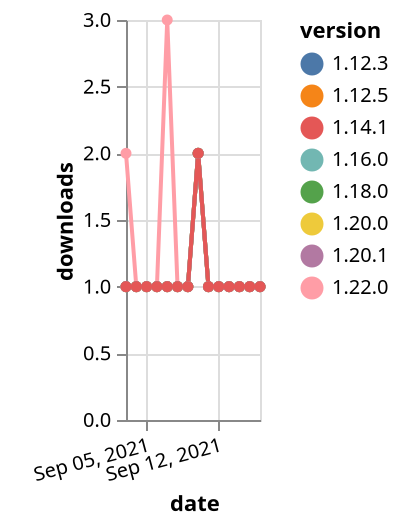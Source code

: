 {"$schema": "https://vega.github.io/schema/vega-lite/v5.json", "description": "A simple bar chart with embedded data.", "data": {"values": [{"date": "2021-09-03", "total": 173, "delta": 1, "version": "1.18.0"}, {"date": "2021-09-04", "total": 174, "delta": 1, "version": "1.18.0"}, {"date": "2021-09-05", "total": 175, "delta": 1, "version": "1.18.0"}, {"date": "2021-09-06", "total": 176, "delta": 1, "version": "1.18.0"}, {"date": "2021-09-07", "total": 177, "delta": 1, "version": "1.18.0"}, {"date": "2021-09-08", "total": 178, "delta": 1, "version": "1.18.0"}, {"date": "2021-09-09", "total": 179, "delta": 1, "version": "1.18.0"}, {"date": "2021-09-10", "total": 181, "delta": 2, "version": "1.18.0"}, {"date": "2021-09-11", "total": 182, "delta": 1, "version": "1.18.0"}, {"date": "2021-09-12", "total": 183, "delta": 1, "version": "1.18.0"}, {"date": "2021-09-13", "total": 184, "delta": 1, "version": "1.18.0"}, {"date": "2021-09-14", "total": 185, "delta": 1, "version": "1.18.0"}, {"date": "2021-09-15", "total": 186, "delta": 1, "version": "1.18.0"}, {"date": "2021-09-16", "total": 187, "delta": 1, "version": "1.18.0"}, {"date": "2021-09-03", "total": 256, "delta": 1, "version": "1.12.5"}, {"date": "2021-09-04", "total": 257, "delta": 1, "version": "1.12.5"}, {"date": "2021-09-05", "total": 258, "delta": 1, "version": "1.12.5"}, {"date": "2021-09-06", "total": 259, "delta": 1, "version": "1.12.5"}, {"date": "2021-09-07", "total": 260, "delta": 1, "version": "1.12.5"}, {"date": "2021-09-08", "total": 261, "delta": 1, "version": "1.12.5"}, {"date": "2021-09-09", "total": 262, "delta": 1, "version": "1.12.5"}, {"date": "2021-09-10", "total": 264, "delta": 2, "version": "1.12.5"}, {"date": "2021-09-11", "total": 265, "delta": 1, "version": "1.12.5"}, {"date": "2021-09-12", "total": 266, "delta": 1, "version": "1.12.5"}, {"date": "2021-09-13", "total": 267, "delta": 1, "version": "1.12.5"}, {"date": "2021-09-14", "total": 268, "delta": 1, "version": "1.12.5"}, {"date": "2021-09-15", "total": 269, "delta": 1, "version": "1.12.5"}, {"date": "2021-09-16", "total": 270, "delta": 1, "version": "1.12.5"}, {"date": "2021-09-03", "total": 132, "delta": 2, "version": "1.22.0"}, {"date": "2021-09-04", "total": 133, "delta": 1, "version": "1.22.0"}, {"date": "2021-09-05", "total": 134, "delta": 1, "version": "1.22.0"}, {"date": "2021-09-06", "total": 135, "delta": 1, "version": "1.22.0"}, {"date": "2021-09-07", "total": 138, "delta": 3, "version": "1.22.0"}, {"date": "2021-09-08", "total": 139, "delta": 1, "version": "1.22.0"}, {"date": "2021-09-09", "total": 140, "delta": 1, "version": "1.22.0"}, {"date": "2021-09-10", "total": 142, "delta": 2, "version": "1.22.0"}, {"date": "2021-09-11", "total": 143, "delta": 1, "version": "1.22.0"}, {"date": "2021-09-12", "total": 144, "delta": 1, "version": "1.22.0"}, {"date": "2021-09-13", "total": 145, "delta": 1, "version": "1.22.0"}, {"date": "2021-09-14", "total": 146, "delta": 1, "version": "1.22.0"}, {"date": "2021-09-15", "total": 147, "delta": 1, "version": "1.22.0"}, {"date": "2021-09-16", "total": 148, "delta": 1, "version": "1.22.0"}, {"date": "2021-09-03", "total": 252, "delta": 1, "version": "1.12.3"}, {"date": "2021-09-04", "total": 253, "delta": 1, "version": "1.12.3"}, {"date": "2021-09-05", "total": 254, "delta": 1, "version": "1.12.3"}, {"date": "2021-09-06", "total": 255, "delta": 1, "version": "1.12.3"}, {"date": "2021-09-07", "total": 256, "delta": 1, "version": "1.12.3"}, {"date": "2021-09-08", "total": 257, "delta": 1, "version": "1.12.3"}, {"date": "2021-09-09", "total": 258, "delta": 1, "version": "1.12.3"}, {"date": "2021-09-10", "total": 260, "delta": 2, "version": "1.12.3"}, {"date": "2021-09-11", "total": 261, "delta": 1, "version": "1.12.3"}, {"date": "2021-09-12", "total": 262, "delta": 1, "version": "1.12.3"}, {"date": "2021-09-13", "total": 263, "delta": 1, "version": "1.12.3"}, {"date": "2021-09-14", "total": 264, "delta": 1, "version": "1.12.3"}, {"date": "2021-09-15", "total": 265, "delta": 1, "version": "1.12.3"}, {"date": "2021-09-16", "total": 266, "delta": 1, "version": "1.12.3"}, {"date": "2021-09-03", "total": 156, "delta": 1, "version": "1.20.0"}, {"date": "2021-09-04", "total": 157, "delta": 1, "version": "1.20.0"}, {"date": "2021-09-05", "total": 158, "delta": 1, "version": "1.20.0"}, {"date": "2021-09-06", "total": 159, "delta": 1, "version": "1.20.0"}, {"date": "2021-09-07", "total": 160, "delta": 1, "version": "1.20.0"}, {"date": "2021-09-08", "total": 161, "delta": 1, "version": "1.20.0"}, {"date": "2021-09-09", "total": 162, "delta": 1, "version": "1.20.0"}, {"date": "2021-09-10", "total": 164, "delta": 2, "version": "1.20.0"}, {"date": "2021-09-11", "total": 165, "delta": 1, "version": "1.20.0"}, {"date": "2021-09-12", "total": 166, "delta": 1, "version": "1.20.0"}, {"date": "2021-09-13", "total": 167, "delta": 1, "version": "1.20.0"}, {"date": "2021-09-14", "total": 168, "delta": 1, "version": "1.20.0"}, {"date": "2021-09-15", "total": 169, "delta": 1, "version": "1.20.0"}, {"date": "2021-09-16", "total": 170, "delta": 1, "version": "1.20.0"}, {"date": "2021-09-03", "total": 197, "delta": 1, "version": "1.16.0"}, {"date": "2021-09-04", "total": 198, "delta": 1, "version": "1.16.0"}, {"date": "2021-09-05", "total": 199, "delta": 1, "version": "1.16.0"}, {"date": "2021-09-06", "total": 200, "delta": 1, "version": "1.16.0"}, {"date": "2021-09-07", "total": 201, "delta": 1, "version": "1.16.0"}, {"date": "2021-09-08", "total": 202, "delta": 1, "version": "1.16.0"}, {"date": "2021-09-09", "total": 203, "delta": 1, "version": "1.16.0"}, {"date": "2021-09-10", "total": 205, "delta": 2, "version": "1.16.0"}, {"date": "2021-09-11", "total": 206, "delta": 1, "version": "1.16.0"}, {"date": "2021-09-12", "total": 207, "delta": 1, "version": "1.16.0"}, {"date": "2021-09-13", "total": 208, "delta": 1, "version": "1.16.0"}, {"date": "2021-09-14", "total": 209, "delta": 1, "version": "1.16.0"}, {"date": "2021-09-15", "total": 210, "delta": 1, "version": "1.16.0"}, {"date": "2021-09-16", "total": 211, "delta": 1, "version": "1.16.0"}, {"date": "2021-09-03", "total": 141, "delta": 1, "version": "1.20.1"}, {"date": "2021-09-04", "total": 142, "delta": 1, "version": "1.20.1"}, {"date": "2021-09-05", "total": 143, "delta": 1, "version": "1.20.1"}, {"date": "2021-09-06", "total": 144, "delta": 1, "version": "1.20.1"}, {"date": "2021-09-07", "total": 145, "delta": 1, "version": "1.20.1"}, {"date": "2021-09-08", "total": 146, "delta": 1, "version": "1.20.1"}, {"date": "2021-09-09", "total": 147, "delta": 1, "version": "1.20.1"}, {"date": "2021-09-10", "total": 149, "delta": 2, "version": "1.20.1"}, {"date": "2021-09-11", "total": 150, "delta": 1, "version": "1.20.1"}, {"date": "2021-09-12", "total": 151, "delta": 1, "version": "1.20.1"}, {"date": "2021-09-13", "total": 152, "delta": 1, "version": "1.20.1"}, {"date": "2021-09-14", "total": 153, "delta": 1, "version": "1.20.1"}, {"date": "2021-09-15", "total": 154, "delta": 1, "version": "1.20.1"}, {"date": "2021-09-16", "total": 155, "delta": 1, "version": "1.20.1"}, {"date": "2021-09-03", "total": 207, "delta": 1, "version": "1.14.1"}, {"date": "2021-09-04", "total": 208, "delta": 1, "version": "1.14.1"}, {"date": "2021-09-05", "total": 209, "delta": 1, "version": "1.14.1"}, {"date": "2021-09-06", "total": 210, "delta": 1, "version": "1.14.1"}, {"date": "2021-09-07", "total": 211, "delta": 1, "version": "1.14.1"}, {"date": "2021-09-08", "total": 212, "delta": 1, "version": "1.14.1"}, {"date": "2021-09-09", "total": 213, "delta": 1, "version": "1.14.1"}, {"date": "2021-09-10", "total": 215, "delta": 2, "version": "1.14.1"}, {"date": "2021-09-11", "total": 216, "delta": 1, "version": "1.14.1"}, {"date": "2021-09-12", "total": 217, "delta": 1, "version": "1.14.1"}, {"date": "2021-09-13", "total": 218, "delta": 1, "version": "1.14.1"}, {"date": "2021-09-14", "total": 219, "delta": 1, "version": "1.14.1"}, {"date": "2021-09-15", "total": 220, "delta": 1, "version": "1.14.1"}, {"date": "2021-09-16", "total": 221, "delta": 1, "version": "1.14.1"}]}, "width": "container", "mark": {"type": "line", "point": {"filled": true}}, "encoding": {"x": {"field": "date", "type": "temporal", "timeUnit": "yearmonthdate", "title": "date", "axis": {"labelAngle": -15}}, "y": {"field": "delta", "type": "quantitative", "title": "downloads"}, "color": {"field": "version", "type": "nominal"}, "tooltip": {"field": "delta"}}}